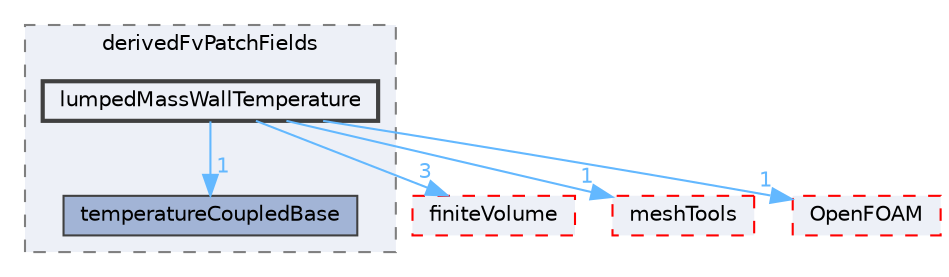 digraph "src/thermoTools/derivedFvPatchFields/lumpedMassWallTemperature"
{
 // LATEX_PDF_SIZE
  bgcolor="transparent";
  edge [fontname=Helvetica,fontsize=10,labelfontname=Helvetica,labelfontsize=10];
  node [fontname=Helvetica,fontsize=10,shape=box,height=0.2,width=0.4];
  compound=true
  subgraph clusterdir_180701e77928ba70e1b801b7cac290dd {
    graph [ bgcolor="#edf0f7", pencolor="grey50", label="derivedFvPatchFields", fontname=Helvetica,fontsize=10 style="filled,dashed", URL="dir_180701e77928ba70e1b801b7cac290dd.html",tooltip=""]
  dir_1a0c03c59ade78c031a03d865a32cdba [label="temperatureCoupledBase", fillcolor="#a2b4d6", color="grey25", style="filled", URL="dir_1a0c03c59ade78c031a03d865a32cdba.html",tooltip=""];
  dir_a07b9026ca2d33fff56d7e4e106fb632 [label="lumpedMassWallTemperature", fillcolor="#edf0f7", color="grey25", style="filled,bold", URL="dir_a07b9026ca2d33fff56d7e4e106fb632.html",tooltip=""];
  }
  dir_9bd15774b555cf7259a6fa18f99fe99b [label="finiteVolume", fillcolor="#edf0f7", color="red", style="filled,dashed", URL="dir_9bd15774b555cf7259a6fa18f99fe99b.html",tooltip=""];
  dir_ae30ad0bef50cf391b24c614251bb9fd [label="meshTools", fillcolor="#edf0f7", color="red", style="filled,dashed", URL="dir_ae30ad0bef50cf391b24c614251bb9fd.html",tooltip=""];
  dir_c5473ff19b20e6ec4dfe5c310b3778a8 [label="OpenFOAM", fillcolor="#edf0f7", color="red", style="filled,dashed", URL="dir_c5473ff19b20e6ec4dfe5c310b3778a8.html",tooltip=""];
  dir_a07b9026ca2d33fff56d7e4e106fb632->dir_1a0c03c59ade78c031a03d865a32cdba [headlabel="1", labeldistance=1.5 headhref="dir_002267_003967.html" href="dir_002267_003967.html" color="steelblue1" fontcolor="steelblue1"];
  dir_a07b9026ca2d33fff56d7e4e106fb632->dir_9bd15774b555cf7259a6fa18f99fe99b [headlabel="3", labeldistance=1.5 headhref="dir_002267_001387.html" href="dir_002267_001387.html" color="steelblue1" fontcolor="steelblue1"];
  dir_a07b9026ca2d33fff56d7e4e106fb632->dir_ae30ad0bef50cf391b24c614251bb9fd [headlabel="1", labeldistance=1.5 headhref="dir_002267_002382.html" href="dir_002267_002382.html" color="steelblue1" fontcolor="steelblue1"];
  dir_a07b9026ca2d33fff56d7e4e106fb632->dir_c5473ff19b20e6ec4dfe5c310b3778a8 [headlabel="1", labeldistance=1.5 headhref="dir_002267_002695.html" href="dir_002267_002695.html" color="steelblue1" fontcolor="steelblue1"];
}
